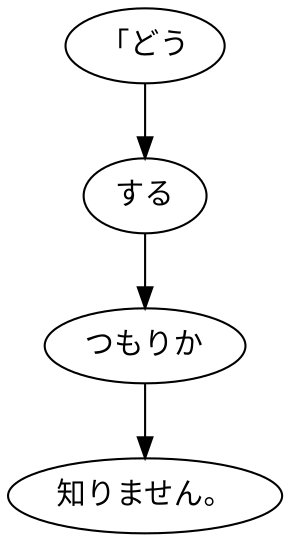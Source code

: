 digraph graph2927 {
	node0 [label="「どう"];
	node1 [label="する"];
	node2 [label="つもりか"];
	node3 [label="知りません。"];
	node0 -> node1;
	node1 -> node2;
	node2 -> node3;
}
